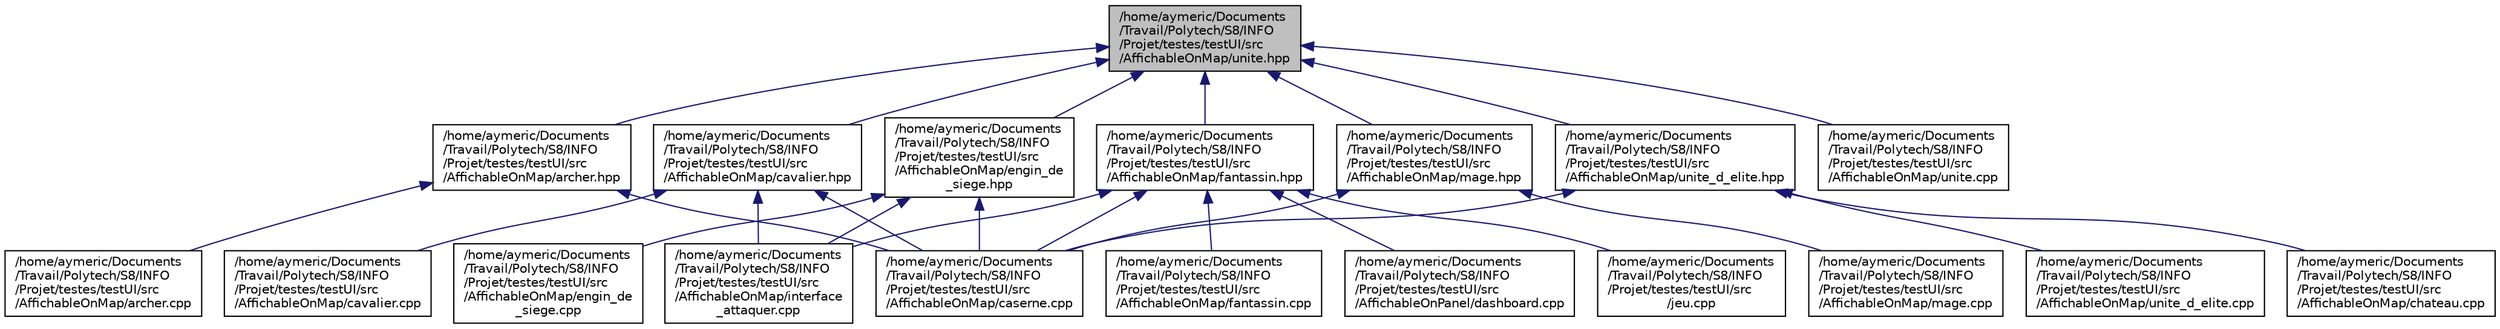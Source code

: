 digraph "/home/aymeric/Documents/Travail/Polytech/S8/INFO/Projet/testes/testUI/src/AffichableOnMap/unite.hpp"
{
 // LATEX_PDF_SIZE
  edge [fontname="Helvetica",fontsize="10",labelfontname="Helvetica",labelfontsize="10"];
  node [fontname="Helvetica",fontsize="10",shape=record];
  Node1 [label="/home/aymeric/Documents\l/Travail/Polytech/S8/INFO\l/Projet/testes/testUI/src\l/AffichableOnMap/unite.hpp",height=0.2,width=0.4,color="black", fillcolor="grey75", style="filled", fontcolor="black",tooltip=" "];
  Node1 -> Node2 [dir="back",color="midnightblue",fontsize="10",style="solid",fontname="Helvetica"];
  Node2 [label="/home/aymeric/Documents\l/Travail/Polytech/S8/INFO\l/Projet/testes/testUI/src\l/AffichableOnMap/archer.hpp",height=0.2,width=0.4,color="black", fillcolor="white", style="filled",URL="$archer_8hpp.html",tooltip=" "];
  Node2 -> Node3 [dir="back",color="midnightblue",fontsize="10",style="solid",fontname="Helvetica"];
  Node3 [label="/home/aymeric/Documents\l/Travail/Polytech/S8/INFO\l/Projet/testes/testUI/src\l/AffichableOnMap/archer.cpp",height=0.2,width=0.4,color="black", fillcolor="white", style="filled",URL="$archer_8cpp.html",tooltip=" "];
  Node2 -> Node4 [dir="back",color="midnightblue",fontsize="10",style="solid",fontname="Helvetica"];
  Node4 [label="/home/aymeric/Documents\l/Travail/Polytech/S8/INFO\l/Projet/testes/testUI/src\l/AffichableOnMap/caserne.cpp",height=0.2,width=0.4,color="black", fillcolor="white", style="filled",URL="$caserne_8cpp.html",tooltip=" "];
  Node1 -> Node5 [dir="back",color="midnightblue",fontsize="10",style="solid",fontname="Helvetica"];
  Node5 [label="/home/aymeric/Documents\l/Travail/Polytech/S8/INFO\l/Projet/testes/testUI/src\l/AffichableOnMap/cavalier.hpp",height=0.2,width=0.4,color="black", fillcolor="white", style="filled",URL="$cavalier_8hpp.html",tooltip=" "];
  Node5 -> Node4 [dir="back",color="midnightblue",fontsize="10",style="solid",fontname="Helvetica"];
  Node5 -> Node6 [dir="back",color="midnightblue",fontsize="10",style="solid",fontname="Helvetica"];
  Node6 [label="/home/aymeric/Documents\l/Travail/Polytech/S8/INFO\l/Projet/testes/testUI/src\l/AffichableOnMap/cavalier.cpp",height=0.2,width=0.4,color="black", fillcolor="white", style="filled",URL="$cavalier_8cpp.html",tooltip=" "];
  Node5 -> Node7 [dir="back",color="midnightblue",fontsize="10",style="solid",fontname="Helvetica"];
  Node7 [label="/home/aymeric/Documents\l/Travail/Polytech/S8/INFO\l/Projet/testes/testUI/src\l/AffichableOnMap/interface\l_attaquer.cpp",height=0.2,width=0.4,color="black", fillcolor="white", style="filled",URL="$interface__attaquer_8cpp.html",tooltip=" "];
  Node1 -> Node8 [dir="back",color="midnightblue",fontsize="10",style="solid",fontname="Helvetica"];
  Node8 [label="/home/aymeric/Documents\l/Travail/Polytech/S8/INFO\l/Projet/testes/testUI/src\l/AffichableOnMap/engin_de\l_siege.hpp",height=0.2,width=0.4,color="black", fillcolor="white", style="filled",URL="$engin__de__siege_8hpp.html",tooltip=" "];
  Node8 -> Node4 [dir="back",color="midnightblue",fontsize="10",style="solid",fontname="Helvetica"];
  Node8 -> Node9 [dir="back",color="midnightblue",fontsize="10",style="solid",fontname="Helvetica"];
  Node9 [label="/home/aymeric/Documents\l/Travail/Polytech/S8/INFO\l/Projet/testes/testUI/src\l/AffichableOnMap/engin_de\l_siege.cpp",height=0.2,width=0.4,color="black", fillcolor="white", style="filled",URL="$engin__de__siege_8cpp.html",tooltip=" "];
  Node8 -> Node7 [dir="back",color="midnightblue",fontsize="10",style="solid",fontname="Helvetica"];
  Node1 -> Node10 [dir="back",color="midnightblue",fontsize="10",style="solid",fontname="Helvetica"];
  Node10 [label="/home/aymeric/Documents\l/Travail/Polytech/S8/INFO\l/Projet/testes/testUI/src\l/AffichableOnMap/fantassin.hpp",height=0.2,width=0.4,color="black", fillcolor="white", style="filled",URL="$fantassin_8hpp.html",tooltip=" "];
  Node10 -> Node4 [dir="back",color="midnightblue",fontsize="10",style="solid",fontname="Helvetica"];
  Node10 -> Node11 [dir="back",color="midnightblue",fontsize="10",style="solid",fontname="Helvetica"];
  Node11 [label="/home/aymeric/Documents\l/Travail/Polytech/S8/INFO\l/Projet/testes/testUI/src\l/AffichableOnMap/fantassin.cpp",height=0.2,width=0.4,color="black", fillcolor="white", style="filled",URL="$fantassin_8cpp.html",tooltip=" "];
  Node10 -> Node7 [dir="back",color="midnightblue",fontsize="10",style="solid",fontname="Helvetica"];
  Node10 -> Node12 [dir="back",color="midnightblue",fontsize="10",style="solid",fontname="Helvetica"];
  Node12 [label="/home/aymeric/Documents\l/Travail/Polytech/S8/INFO\l/Projet/testes/testUI/src\l/AffichableOnPanel/dashboard.cpp",height=0.2,width=0.4,color="black", fillcolor="white", style="filled",URL="$dashboard_8cpp.html",tooltip=" "];
  Node10 -> Node13 [dir="back",color="midnightblue",fontsize="10",style="solid",fontname="Helvetica"];
  Node13 [label="/home/aymeric/Documents\l/Travail/Polytech/S8/INFO\l/Projet/testes/testUI/src\l/jeu.cpp",height=0.2,width=0.4,color="black", fillcolor="white", style="filled",URL="$jeu_8cpp.html",tooltip=" "];
  Node1 -> Node14 [dir="back",color="midnightblue",fontsize="10",style="solid",fontname="Helvetica"];
  Node14 [label="/home/aymeric/Documents\l/Travail/Polytech/S8/INFO\l/Projet/testes/testUI/src\l/AffichableOnMap/mage.hpp",height=0.2,width=0.4,color="black", fillcolor="white", style="filled",URL="$mage_8hpp.html",tooltip=" "];
  Node14 -> Node4 [dir="back",color="midnightblue",fontsize="10",style="solid",fontname="Helvetica"];
  Node14 -> Node15 [dir="back",color="midnightblue",fontsize="10",style="solid",fontname="Helvetica"];
  Node15 [label="/home/aymeric/Documents\l/Travail/Polytech/S8/INFO\l/Projet/testes/testUI/src\l/AffichableOnMap/mage.cpp",height=0.2,width=0.4,color="black", fillcolor="white", style="filled",URL="$mage_8cpp.html",tooltip=" "];
  Node1 -> Node16 [dir="back",color="midnightblue",fontsize="10",style="solid",fontname="Helvetica"];
  Node16 [label="/home/aymeric/Documents\l/Travail/Polytech/S8/INFO\l/Projet/testes/testUI/src\l/AffichableOnMap/unite.cpp",height=0.2,width=0.4,color="black", fillcolor="white", style="filled",URL="$unite_8cpp.html",tooltip=" "];
  Node1 -> Node17 [dir="back",color="midnightblue",fontsize="10",style="solid",fontname="Helvetica"];
  Node17 [label="/home/aymeric/Documents\l/Travail/Polytech/S8/INFO\l/Projet/testes/testUI/src\l/AffichableOnMap/unite_d_elite.hpp",height=0.2,width=0.4,color="black", fillcolor="white", style="filled",URL="$unite__d__elite_8hpp.html",tooltip=" "];
  Node17 -> Node4 [dir="back",color="midnightblue",fontsize="10",style="solid",fontname="Helvetica"];
  Node17 -> Node18 [dir="back",color="midnightblue",fontsize="10",style="solid",fontname="Helvetica"];
  Node18 [label="/home/aymeric/Documents\l/Travail/Polytech/S8/INFO\l/Projet/testes/testUI/src\l/AffichableOnMap/chateau.cpp",height=0.2,width=0.4,color="black", fillcolor="white", style="filled",URL="$chateau_8cpp.html",tooltip=" "];
  Node17 -> Node19 [dir="back",color="midnightblue",fontsize="10",style="solid",fontname="Helvetica"];
  Node19 [label="/home/aymeric/Documents\l/Travail/Polytech/S8/INFO\l/Projet/testes/testUI/src\l/AffichableOnMap/unite_d_elite.cpp",height=0.2,width=0.4,color="black", fillcolor="white", style="filled",URL="$unite__d__elite_8cpp.html",tooltip=" "];
}
